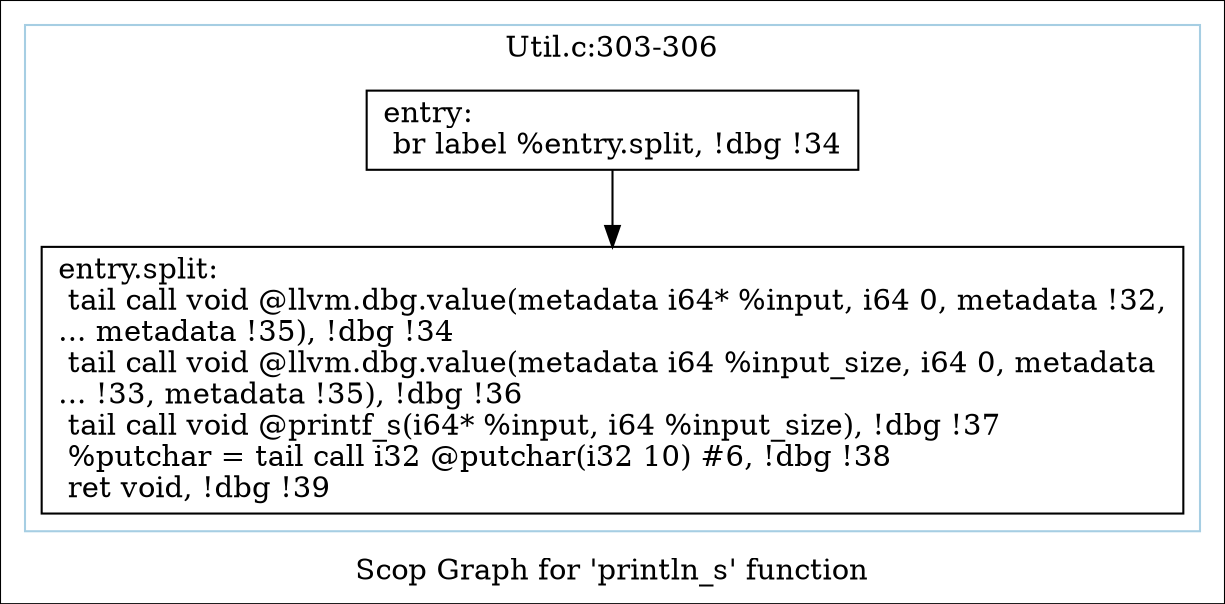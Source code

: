 digraph "Scop Graph for 'println_s' function" {
	label="Scop Graph for 'println_s' function";

	Node0x9cc2350 [shape=record,label="{entry:\l  br label %entry.split, !dbg !34\l}"];
	Node0x9cc2350 -> Node0x9cdb2a0;
	Node0x9cdb2a0 [shape=record,label="{entry.split:                                      \l  tail call void @llvm.dbg.value(metadata i64* %input, i64 0, metadata !32,\l... metadata !35), !dbg !34\l  tail call void @llvm.dbg.value(metadata i64 %input_size, i64 0, metadata\l... !33, metadata !35), !dbg !36\l  tail call void @printf_s(i64* %input, i64 %input_size), !dbg !37\l  %putchar = tail call i32 @putchar(i32 10) #6, !dbg !38\l  ret void, !dbg !39\l}"];
	colorscheme = "paired12"
        subgraph cluster_0x9cfab40 {
          label = "Util.c:303-306
";
          style = solid;
          color = 1
          Node0x9cc2350;
          Node0x9cdb2a0;
        }
}
